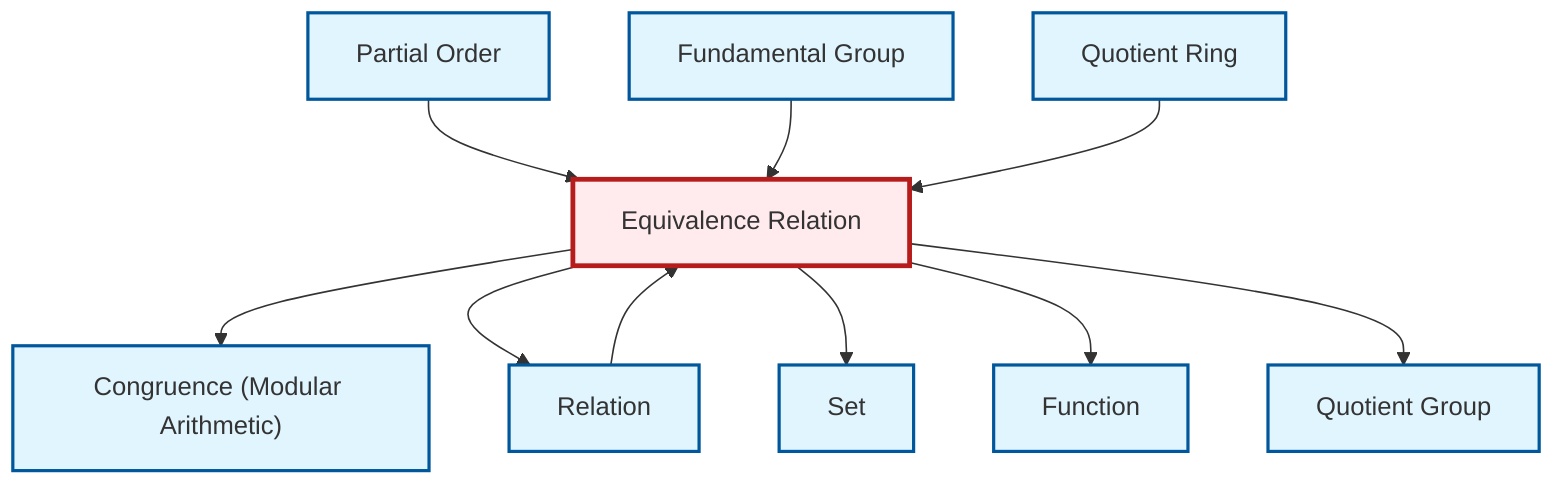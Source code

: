 graph TD
    classDef definition fill:#e1f5fe,stroke:#01579b,stroke-width:2px
    classDef theorem fill:#f3e5f5,stroke:#4a148c,stroke-width:2px
    classDef axiom fill:#fff3e0,stroke:#e65100,stroke-width:2px
    classDef example fill:#e8f5e9,stroke:#1b5e20,stroke-width:2px
    classDef current fill:#ffebee,stroke:#b71c1c,stroke-width:3px
    def-partial-order["Partial Order"]:::definition
    def-set["Set"]:::definition
    def-quotient-ring["Quotient Ring"]:::definition
    def-equivalence-relation["Equivalence Relation"]:::definition
    def-fundamental-group["Fundamental Group"]:::definition
    def-function["Function"]:::definition
    def-quotient-group["Quotient Group"]:::definition
    def-congruence["Congruence (Modular Arithmetic)"]:::definition
    def-relation["Relation"]:::definition
    def-equivalence-relation --> def-congruence
    def-partial-order --> def-equivalence-relation
    def-equivalence-relation --> def-relation
    def-fundamental-group --> def-equivalence-relation
    def-quotient-ring --> def-equivalence-relation
    def-equivalence-relation --> def-set
    def-relation --> def-equivalence-relation
    def-equivalence-relation --> def-function
    def-equivalence-relation --> def-quotient-group
    class def-equivalence-relation current